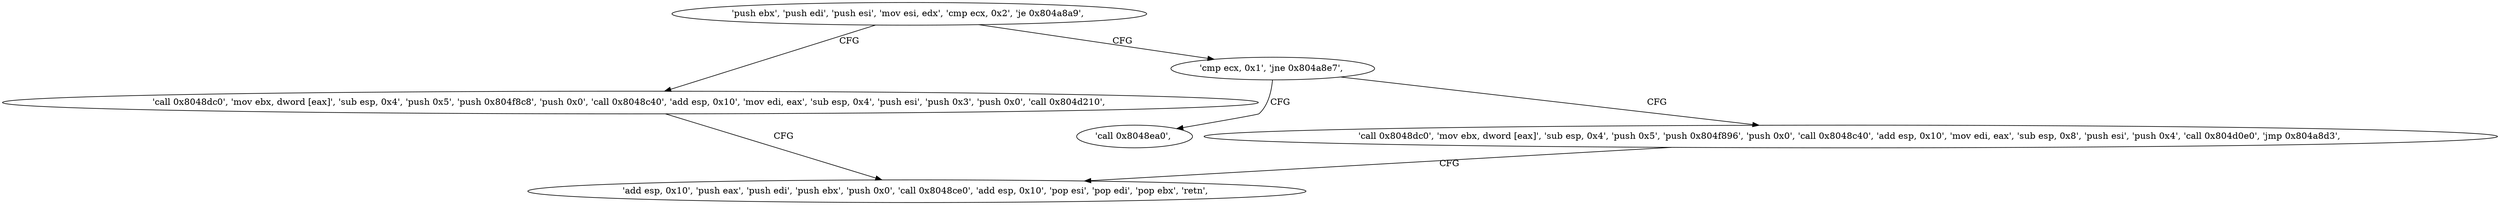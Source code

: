 digraph "func" {
"134522992" [label = "'push ebx', 'push edi', 'push esi', 'mov esi, edx', 'cmp ecx, 0x2', 'je 0x804a8a9', " ]
"134523049" [label = "'call 0x8048dc0', 'mov ebx, dword [eax]', 'sub esp, 0x4', 'push 0x5', 'push 0x804f8c8', 'push 0x0', 'call 0x8048c40', 'add esp, 0x10', 'mov edi, eax', 'sub esp, 0x4', 'push esi', 'push 0x3', 'push 0x0', 'call 0x804d210', " ]
"134523002" [label = "'cmp ecx, 0x1', 'jne 0x804a8e7', " ]
"134523091" [label = "'add esp, 0x10', 'push eax', 'push edi', 'push ebx', 'push 0x0', 'call 0x8048ce0', 'add esp, 0x10', 'pop esi', 'pop edi', 'pop ebx', 'retn', " ]
"134523111" [label = "'call 0x8048ea0', " ]
"134523007" [label = "'call 0x8048dc0', 'mov ebx, dword [eax]', 'sub esp, 0x4', 'push 0x5', 'push 0x804f896', 'push 0x0', 'call 0x8048c40', 'add esp, 0x10', 'mov edi, eax', 'sub esp, 0x8', 'push esi', 'push 0x4', 'call 0x804d0e0', 'jmp 0x804a8d3', " ]
"134522992" -> "134523049" [ label = "CFG" ]
"134522992" -> "134523002" [ label = "CFG" ]
"134523049" -> "134523091" [ label = "CFG" ]
"134523002" -> "134523111" [ label = "CFG" ]
"134523002" -> "134523007" [ label = "CFG" ]
"134523007" -> "134523091" [ label = "CFG" ]
}
